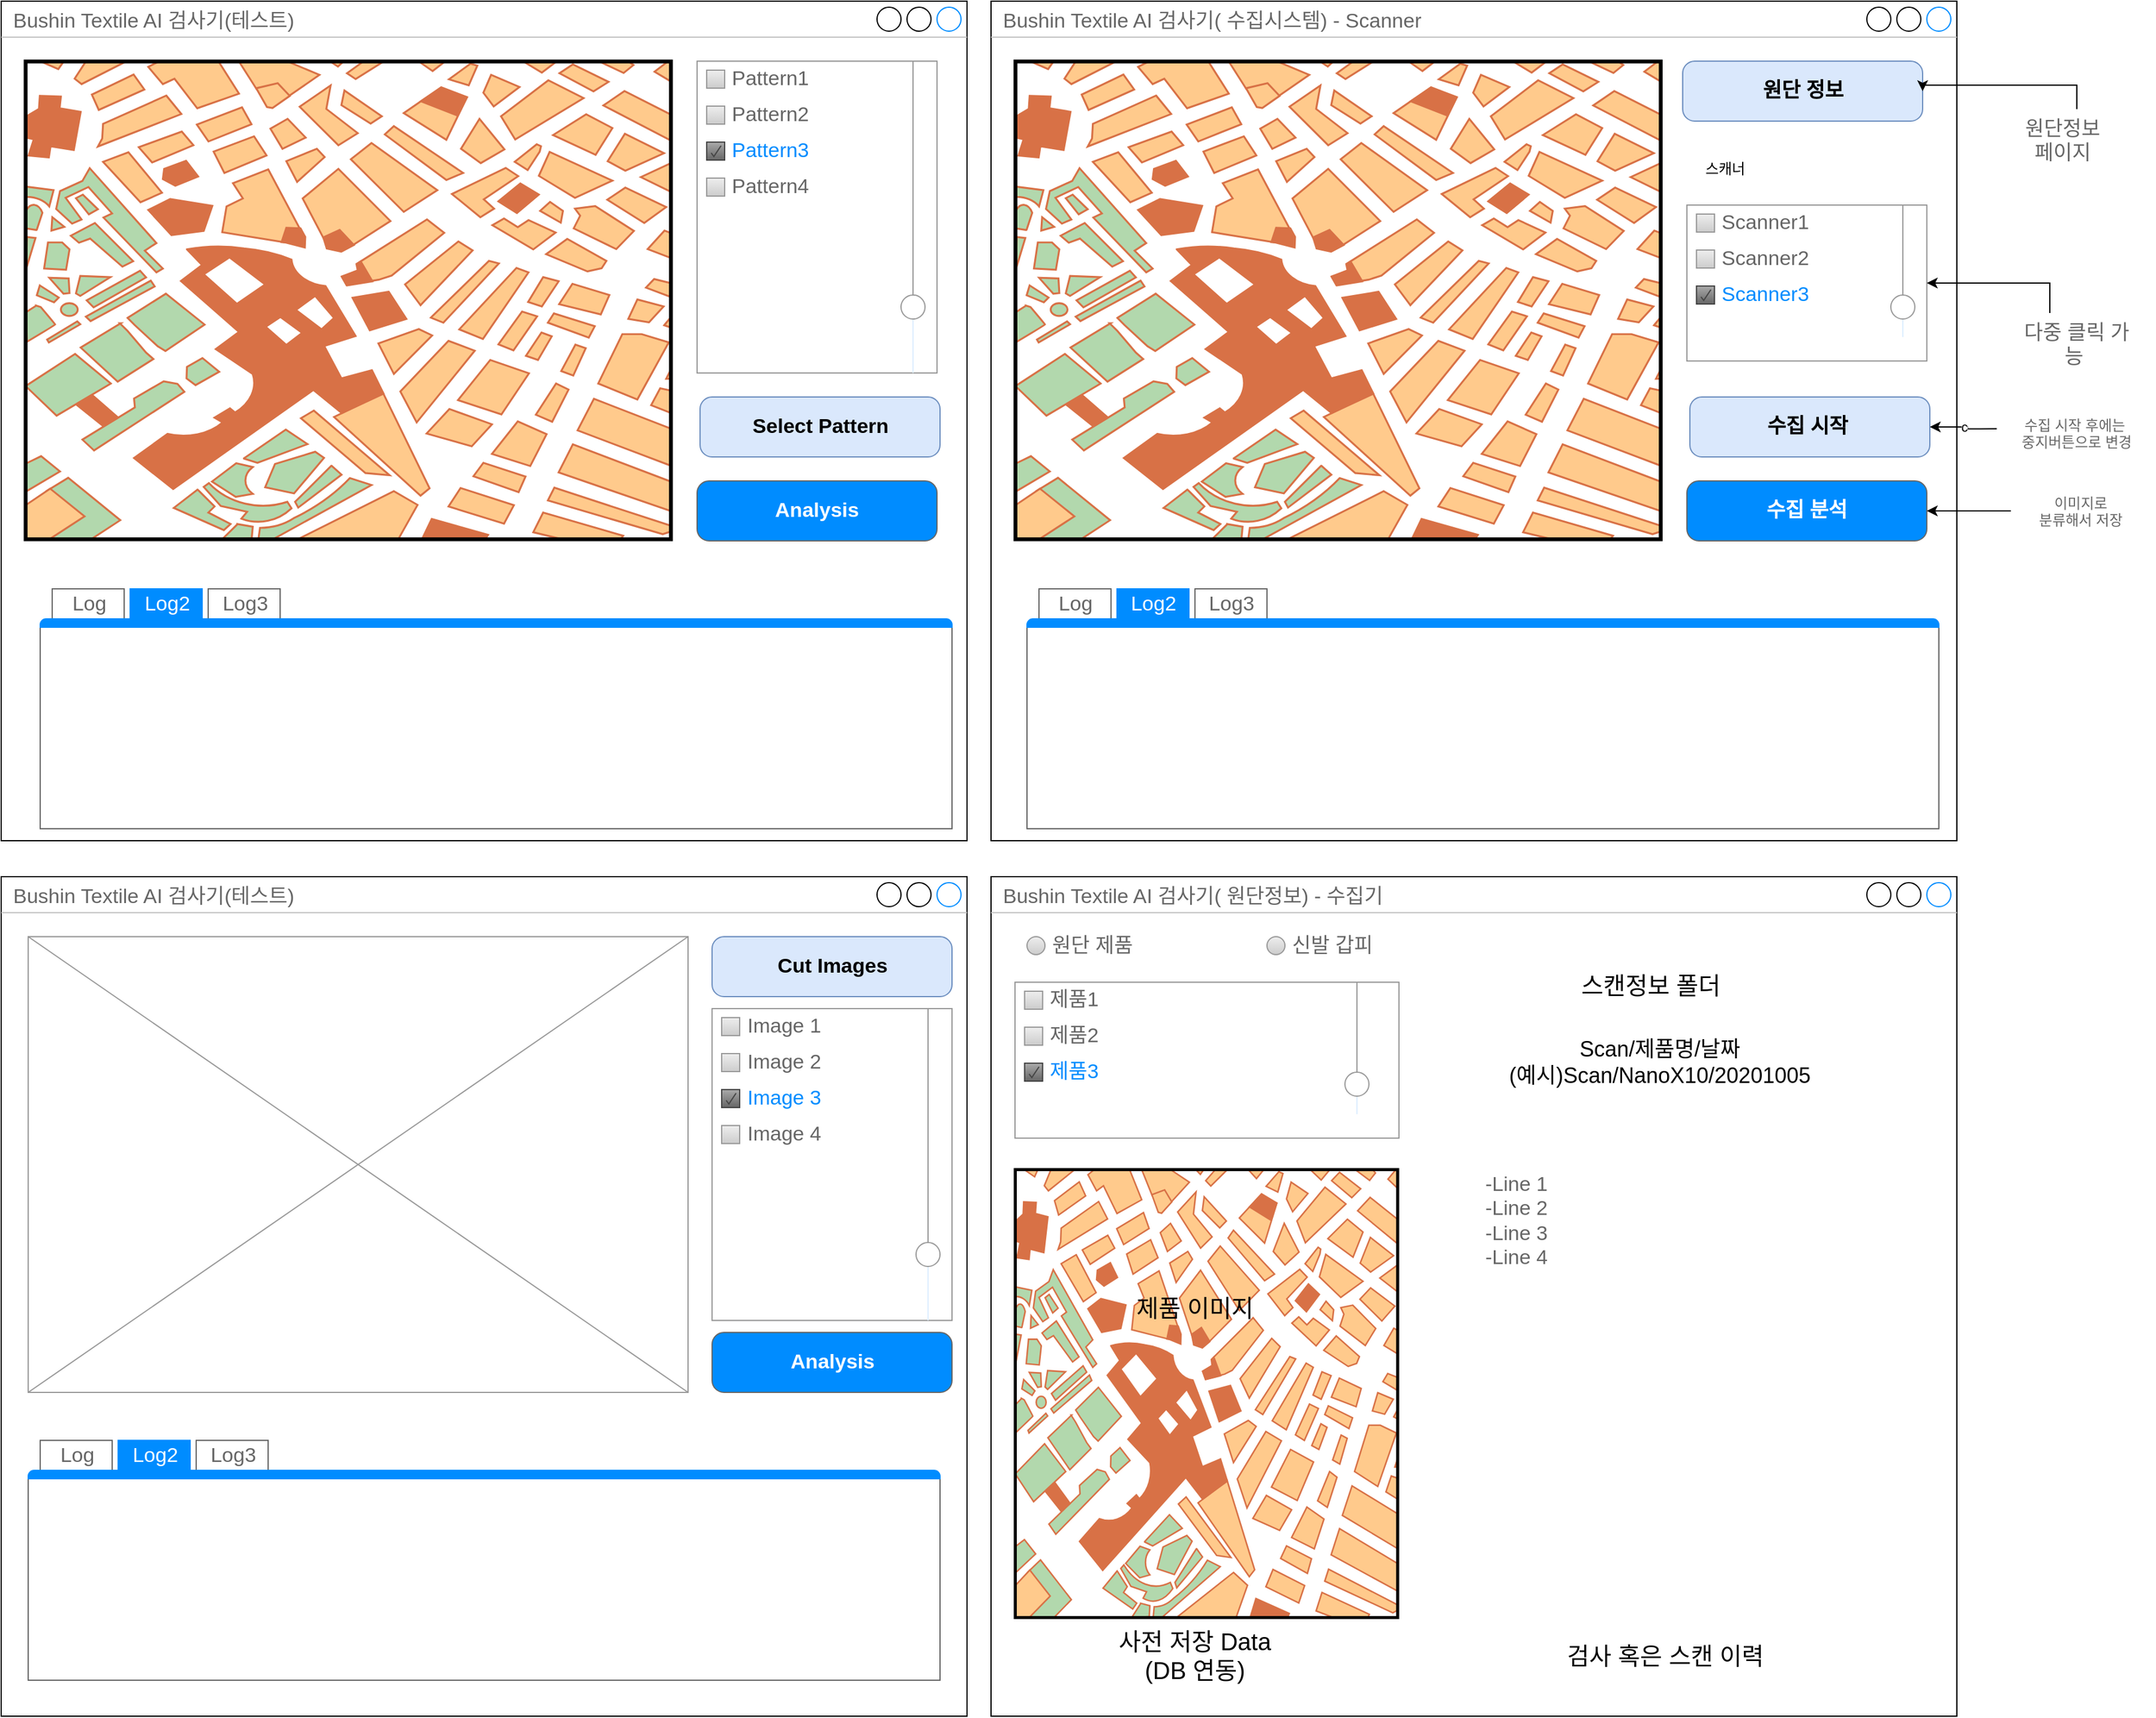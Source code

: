 <mxfile version="13.7.7" type="github">
  <diagram id="q3yGbHeHBMm56TrN2xyN" name="Page-1">
    <mxGraphModel dx="1422" dy="746" grid="1" gridSize="10" guides="1" tooltips="1" connect="1" arrows="1" fold="1" page="1" pageScale="1" pageWidth="850" pageHeight="1100" math="0" shadow="0">
      <root>
        <mxCell id="0" />
        <mxCell id="1" parent="0" />
        <mxCell id="pb2A7cby1DOB4EaiPdLD-1" value="Bushin Textile AI 검사기( 수집시스템) - Scanner" style="strokeWidth=1;shadow=0;dashed=0;align=center;html=1;shape=mxgraph.mockup.containers.window;align=left;verticalAlign=top;spacingLeft=8;strokeColor2=#008cff;strokeColor3=#c4c4c4;fontColor=#666666;mainText=;fontSize=17;labelBackgroundColor=none;" vertex="1" parent="1">
          <mxGeometry x="850" y="100" width="805" height="700" as="geometry" />
        </mxCell>
        <mxCell id="gFZSvJqnHt525H0wm190-12" value="Bushin Textile AI 검사기(테스트)" style="strokeWidth=1;shadow=0;dashed=0;align=center;html=1;shape=mxgraph.mockup.containers.window;align=left;verticalAlign=top;spacingLeft=8;strokeColor2=#008cff;strokeColor3=#c4c4c4;fontColor=#666666;mainText=;fontSize=17;labelBackgroundColor=none;" parent="1" vertex="1">
          <mxGeometry x="25" y="100" width="805" height="700" as="geometry" />
        </mxCell>
        <mxCell id="gFZSvJqnHt525H0wm190-13" value="" style="verticalLabelPosition=bottom;shadow=0;dashed=0;align=center;html=1;verticalAlign=top;strokeWidth=1;shape=mxgraph.mockup.misc.map;" parent="1" vertex="1">
          <mxGeometry x="45" y="150" width="540" height="400" as="geometry" />
        </mxCell>
        <mxCell id="gFZSvJqnHt525H0wm190-14" value="" style="strokeWidth=1;shadow=0;dashed=0;align=center;html=1;shape=mxgraph.mockup.forms.rrect;rSize=0;strokeColor=#999999;fillColor=#ffffff;recursiveResize=0;" parent="1" vertex="1">
          <mxGeometry x="605" y="150" width="200" height="260" as="geometry" />
        </mxCell>
        <mxCell id="gFZSvJqnHt525H0wm190-15" value="Pattern1" style="strokeWidth=1;shadow=0;dashed=0;align=center;html=1;shape=mxgraph.mockup.forms.rrect;rSize=0;fillColor=#eeeeee;strokeColor=#999999;gradientColor=#cccccc;align=left;spacingLeft=4;fontSize=17;fontColor=#666666;labelPosition=right;" parent="gFZSvJqnHt525H0wm190-14" vertex="1">
          <mxGeometry x="8" y="7.5" width="15" height="15" as="geometry" />
        </mxCell>
        <mxCell id="gFZSvJqnHt525H0wm190-16" value="Pattern2" style="strokeWidth=1;shadow=0;dashed=0;align=center;html=1;shape=mxgraph.mockup.forms.rrect;rSize=0;fillColor=#eeeeee;strokeColor=#999999;gradientColor=#cccccc;align=left;spacingLeft=4;fontSize=17;fontColor=#666666;labelPosition=right;" parent="gFZSvJqnHt525H0wm190-14" vertex="1">
          <mxGeometry x="8" y="37.5" width="15" height="15" as="geometry" />
        </mxCell>
        <mxCell id="gFZSvJqnHt525H0wm190-17" value="Pattern3" style="strokeWidth=1;shadow=0;dashed=0;align=center;html=1;shape=mxgraph.mockup.forms.checkbox;rSize=0;resizable=0;fillColor=#aaaaaa;strokeColor=#444444;gradientColor=#666666;align=left;spacingLeft=4;fontSize=17;fontColor=#008cff;labelPosition=right;" parent="gFZSvJqnHt525H0wm190-14" vertex="1">
          <mxGeometry x="8" y="67.5" width="15" height="15" as="geometry" />
        </mxCell>
        <mxCell id="gFZSvJqnHt525H0wm190-18" value="Pattern4" style="strokeWidth=1;shadow=0;dashed=0;align=center;html=1;shape=mxgraph.mockup.forms.rrect;rSize=0;fillColor=#eeeeee;strokeColor=#999999;gradientColor=#cccccc;align=left;spacingLeft=4;fontSize=17;fontColor=#666666;labelPosition=right;" parent="gFZSvJqnHt525H0wm190-14" vertex="1">
          <mxGeometry x="8" y="97.5" width="15" height="15" as="geometry" />
        </mxCell>
        <mxCell id="gFZSvJqnHt525H0wm190-26" value="" style="verticalLabelPosition=bottom;shadow=0;dashed=0;align=center;html=1;verticalAlign=top;strokeWidth=1;shape=mxgraph.mockup.forms.horSlider;strokeColor=#999999;sliderStyle=basic;sliderPos=20;handleStyle=circle;fillColor2=#ddeeff;direction=north;" parent="gFZSvJqnHt525H0wm190-14" vertex="1">
          <mxGeometry x="165" width="30" height="260" as="geometry" />
        </mxCell>
        <mxCell id="gFZSvJqnHt525H0wm190-19" value="Analysis" style="strokeWidth=1;shadow=0;dashed=0;align=center;html=1;shape=mxgraph.mockup.buttons.button;strokeColor=#666666;fontColor=#ffffff;mainText=;buttonStyle=round;fontSize=17;fontStyle=1;fillColor=#008cff;whiteSpace=wrap;" parent="1" vertex="1">
          <mxGeometry x="605" y="500" width="200" height="50" as="geometry" />
        </mxCell>
        <mxCell id="gFZSvJqnHt525H0wm190-21" value="" style="strokeWidth=1;shadow=0;dashed=0;align=center;html=1;shape=mxgraph.mockup.containers.marginRect2;rectMarginTop=32;strokeColor=#666666;gradientColor=none;" parent="1" vertex="1">
          <mxGeometry x="880" y="590" width="760" height="200" as="geometry" />
        </mxCell>
        <mxCell id="gFZSvJqnHt525H0wm190-22" value="Log" style="strokeColor=inherit;fillColor=inherit;gradientColor=inherit;strokeWidth=1;shadow=0;dashed=0;align=center;html=1;shape=mxgraph.mockup.containers.rrect;rSize=0;fontSize=17;fontColor=#666666;gradientColor=none;" parent="gFZSvJqnHt525H0wm190-21" vertex="1">
          <mxGeometry width="60" height="25" relative="1" as="geometry">
            <mxPoint x="10" as="offset" />
          </mxGeometry>
        </mxCell>
        <mxCell id="gFZSvJqnHt525H0wm190-23" value="Log2" style="strokeWidth=1;shadow=0;dashed=0;align=center;html=1;shape=mxgraph.mockup.containers.rrect;rSize=0;fontSize=17;fontColor=#ffffff;strokeColor=#008cff;fillColor=#008cff;" parent="gFZSvJqnHt525H0wm190-21" vertex="1">
          <mxGeometry width="60" height="25" relative="1" as="geometry">
            <mxPoint x="75" as="offset" />
          </mxGeometry>
        </mxCell>
        <mxCell id="gFZSvJqnHt525H0wm190-24" value="Log3" style="strokeColor=inherit;fillColor=inherit;gradientColor=inherit;strokeWidth=1;shadow=0;dashed=0;align=center;html=1;shape=mxgraph.mockup.containers.rrect;rSize=0;fontSize=17;fontColor=#666666;gradientColor=none;" parent="gFZSvJqnHt525H0wm190-21" vertex="1">
          <mxGeometry width="60" height="25" relative="1" as="geometry">
            <mxPoint x="140" as="offset" />
          </mxGeometry>
        </mxCell>
        <mxCell id="gFZSvJqnHt525H0wm190-25" value="" style="strokeWidth=1;shadow=0;dashed=0;align=center;html=1;shape=mxgraph.mockup.containers.topButton;rSize=5;strokeColor=#008cff;fillColor=#008cff;gradientColor=none;resizeWidth=1;movable=0;deletable=1;" parent="gFZSvJqnHt525H0wm190-21" vertex="1">
          <mxGeometry width="760" height="7" relative="1" as="geometry">
            <mxPoint y="25" as="offset" />
          </mxGeometry>
        </mxCell>
        <mxCell id="gFZSvJqnHt525H0wm190-27" value="Select Pattern" style="strokeWidth=1;shadow=0;dashed=0;align=center;html=1;shape=mxgraph.mockup.buttons.button;strokeColor=#6c8ebf;mainText=;buttonStyle=round;fontSize=17;fontStyle=1;fillColor=#dae8fc;whiteSpace=wrap;" parent="1" vertex="1">
          <mxGeometry x="607.5" y="430" width="200" height="50" as="geometry" />
        </mxCell>
        <mxCell id="gFZSvJqnHt525H0wm190-28" value="Bushin Textile AI 검사기(테스트)" style="strokeWidth=1;shadow=0;dashed=0;align=center;html=1;shape=mxgraph.mockup.containers.window;align=left;verticalAlign=top;spacingLeft=8;strokeColor2=#008cff;strokeColor3=#c4c4c4;fontColor=#666666;mainText=;fontSize=17;labelBackgroundColor=none;" parent="1" vertex="1">
          <mxGeometry x="25" y="830" width="805" height="700" as="geometry" />
        </mxCell>
        <mxCell id="gFZSvJqnHt525H0wm190-40" value="" style="verticalLabelPosition=bottom;shadow=0;dashed=0;align=center;html=1;verticalAlign=top;strokeWidth=1;shape=mxgraph.mockup.graphics.simpleIcon;strokeColor=#999999;" parent="1" vertex="1">
          <mxGeometry x="47.5" y="880" width="550" height="380" as="geometry" />
        </mxCell>
        <mxCell id="gFZSvJqnHt525H0wm190-41" value="Cut Images" style="strokeWidth=1;shadow=0;dashed=0;align=center;html=1;shape=mxgraph.mockup.buttons.button;strokeColor=#6c8ebf;mainText=;buttonStyle=round;fontSize=17;fontStyle=1;fillColor=#dae8fc;whiteSpace=wrap;" parent="1" vertex="1">
          <mxGeometry x="617.5" y="880" width="200" height="50" as="geometry" />
        </mxCell>
        <mxCell id="gFZSvJqnHt525H0wm190-46" value="" style="strokeWidth=1;shadow=0;dashed=0;align=center;html=1;shape=mxgraph.mockup.containers.marginRect2;rectMarginTop=32;strokeColor=#666666;gradientColor=none;" parent="1" vertex="1">
          <mxGeometry x="47.5" y="1300" width="760" height="200" as="geometry" />
        </mxCell>
        <mxCell id="gFZSvJqnHt525H0wm190-47" value="Log" style="strokeColor=inherit;fillColor=inherit;gradientColor=inherit;strokeWidth=1;shadow=0;dashed=0;align=center;html=1;shape=mxgraph.mockup.containers.rrect;rSize=0;fontSize=17;fontColor=#666666;gradientColor=none;" parent="gFZSvJqnHt525H0wm190-46" vertex="1">
          <mxGeometry width="60" height="25" relative="1" as="geometry">
            <mxPoint x="10" as="offset" />
          </mxGeometry>
        </mxCell>
        <mxCell id="gFZSvJqnHt525H0wm190-48" value="Log2" style="strokeWidth=1;shadow=0;dashed=0;align=center;html=1;shape=mxgraph.mockup.containers.rrect;rSize=0;fontSize=17;fontColor=#ffffff;strokeColor=#008cff;fillColor=#008cff;" parent="gFZSvJqnHt525H0wm190-46" vertex="1">
          <mxGeometry width="60" height="25" relative="1" as="geometry">
            <mxPoint x="75" as="offset" />
          </mxGeometry>
        </mxCell>
        <mxCell id="gFZSvJqnHt525H0wm190-49" value="Log3" style="strokeColor=inherit;fillColor=inherit;gradientColor=inherit;strokeWidth=1;shadow=0;dashed=0;align=center;html=1;shape=mxgraph.mockup.containers.rrect;rSize=0;fontSize=17;fontColor=#666666;gradientColor=none;" parent="gFZSvJqnHt525H0wm190-46" vertex="1">
          <mxGeometry width="60" height="25" relative="1" as="geometry">
            <mxPoint x="140" as="offset" />
          </mxGeometry>
        </mxCell>
        <mxCell id="gFZSvJqnHt525H0wm190-50" value="" style="strokeWidth=1;shadow=0;dashed=0;align=center;html=1;shape=mxgraph.mockup.containers.topButton;rSize=5;strokeColor=#008cff;fillColor=#008cff;gradientColor=none;resizeWidth=1;movable=0;deletable=1;" parent="gFZSvJqnHt525H0wm190-46" vertex="1">
          <mxGeometry width="760" height="7" relative="1" as="geometry">
            <mxPoint y="25" as="offset" />
          </mxGeometry>
        </mxCell>
        <mxCell id="gFZSvJqnHt525H0wm190-51" value="" style="strokeWidth=1;shadow=0;dashed=0;align=center;html=1;shape=mxgraph.mockup.forms.rrect;rSize=0;strokeColor=#999999;fillColor=#ffffff;recursiveResize=0;" parent="1" vertex="1">
          <mxGeometry x="617.5" y="940" width="200" height="260" as="geometry" />
        </mxCell>
        <mxCell id="gFZSvJqnHt525H0wm190-52" value="Image 1" style="strokeWidth=1;shadow=0;dashed=0;align=center;html=1;shape=mxgraph.mockup.forms.rrect;rSize=0;fillColor=#eeeeee;strokeColor=#999999;gradientColor=#cccccc;align=left;spacingLeft=4;fontSize=17;fontColor=#666666;labelPosition=right;" parent="gFZSvJqnHt525H0wm190-51" vertex="1">
          <mxGeometry x="8" y="7.5" width="15" height="15" as="geometry" />
        </mxCell>
        <mxCell id="gFZSvJqnHt525H0wm190-53" value="Image 2" style="strokeWidth=1;shadow=0;dashed=0;align=center;html=1;shape=mxgraph.mockup.forms.rrect;rSize=0;fillColor=#eeeeee;strokeColor=#999999;gradientColor=#cccccc;align=left;spacingLeft=4;fontSize=17;fontColor=#666666;labelPosition=right;" parent="gFZSvJqnHt525H0wm190-51" vertex="1">
          <mxGeometry x="8" y="37.5" width="15" height="15" as="geometry" />
        </mxCell>
        <mxCell id="gFZSvJqnHt525H0wm190-54" value="Image 3" style="strokeWidth=1;shadow=0;dashed=0;align=center;html=1;shape=mxgraph.mockup.forms.checkbox;rSize=0;resizable=0;fillColor=#aaaaaa;strokeColor=#444444;gradientColor=#666666;align=left;spacingLeft=4;fontSize=17;fontColor=#008cff;labelPosition=right;" parent="gFZSvJqnHt525H0wm190-51" vertex="1">
          <mxGeometry x="8" y="67.5" width="15" height="15" as="geometry" />
        </mxCell>
        <mxCell id="gFZSvJqnHt525H0wm190-55" value="Image 4" style="strokeWidth=1;shadow=0;dashed=0;align=center;html=1;shape=mxgraph.mockup.forms.rrect;rSize=0;fillColor=#eeeeee;strokeColor=#999999;gradientColor=#cccccc;align=left;spacingLeft=4;fontSize=17;fontColor=#666666;labelPosition=right;" parent="gFZSvJqnHt525H0wm190-51" vertex="1">
          <mxGeometry x="8" y="97.5" width="15" height="15" as="geometry" />
        </mxCell>
        <mxCell id="gFZSvJqnHt525H0wm190-56" value="" style="verticalLabelPosition=bottom;shadow=0;dashed=0;align=center;html=1;verticalAlign=top;strokeWidth=1;shape=mxgraph.mockup.forms.horSlider;strokeColor=#999999;sliderStyle=basic;sliderPos=20;handleStyle=circle;fillColor2=#ddeeff;direction=north;" parent="gFZSvJqnHt525H0wm190-51" vertex="1">
          <mxGeometry x="165" width="30" height="260" as="geometry" />
        </mxCell>
        <mxCell id="gFZSvJqnHt525H0wm190-57" value="Analysis" style="strokeWidth=1;shadow=0;dashed=0;align=center;html=1;shape=mxgraph.mockup.buttons.button;strokeColor=#666666;fontColor=#ffffff;mainText=;buttonStyle=round;fontSize=17;fontStyle=1;fillColor=#008cff;whiteSpace=wrap;" parent="1" vertex="1">
          <mxGeometry x="617.5" y="1210" width="200" height="50" as="geometry" />
        </mxCell>
        <mxCell id="pb2A7cby1DOB4EaiPdLD-2" value="" style="verticalLabelPosition=bottom;shadow=0;dashed=0;align=center;html=1;verticalAlign=top;strokeWidth=1;shape=mxgraph.mockup.misc.map;" vertex="1" parent="1">
          <mxGeometry x="870" y="150" width="540" height="400" as="geometry" />
        </mxCell>
        <mxCell id="pb2A7cby1DOB4EaiPdLD-4" value="수집 시작&amp;nbsp;" style="strokeWidth=1;shadow=0;dashed=0;align=center;html=1;shape=mxgraph.mockup.buttons.button;strokeColor=#6c8ebf;mainText=;buttonStyle=round;fontSize=17;fontStyle=1;fillColor=#dae8fc;whiteSpace=wrap;" vertex="1" parent="1">
          <mxGeometry x="1432.5" y="430" width="200" height="50" as="geometry" />
        </mxCell>
        <mxCell id="pb2A7cby1DOB4EaiPdLD-5" value="" style="strokeWidth=1;shadow=0;dashed=0;align=center;html=1;shape=mxgraph.mockup.forms.rrect;rSize=0;strokeColor=#999999;fillColor=#ffffff;recursiveResize=0;" vertex="1" parent="1">
          <mxGeometry x="1430" y="270" width="200" height="130" as="geometry" />
        </mxCell>
        <mxCell id="pb2A7cby1DOB4EaiPdLD-6" value="Scanner1" style="strokeWidth=1;shadow=0;dashed=0;align=center;html=1;shape=mxgraph.mockup.forms.rrect;rSize=0;fillColor=#eeeeee;strokeColor=#999999;gradientColor=#cccccc;align=left;spacingLeft=4;fontSize=17;fontColor=#666666;labelPosition=right;" vertex="1" parent="pb2A7cby1DOB4EaiPdLD-5">
          <mxGeometry x="8" y="7.5" width="15" height="15" as="geometry" />
        </mxCell>
        <mxCell id="pb2A7cby1DOB4EaiPdLD-7" value="Scanner2" style="strokeWidth=1;shadow=0;dashed=0;align=center;html=1;shape=mxgraph.mockup.forms.rrect;rSize=0;fillColor=#eeeeee;strokeColor=#999999;gradientColor=#cccccc;align=left;spacingLeft=4;fontSize=17;fontColor=#666666;labelPosition=right;" vertex="1" parent="pb2A7cby1DOB4EaiPdLD-5">
          <mxGeometry x="8" y="37.5" width="15" height="15" as="geometry" />
        </mxCell>
        <mxCell id="pb2A7cby1DOB4EaiPdLD-8" value="Scanner3" style="strokeWidth=1;shadow=0;dashed=0;align=center;html=1;shape=mxgraph.mockup.forms.checkbox;rSize=0;resizable=0;fillColor=#aaaaaa;strokeColor=#444444;gradientColor=#666666;align=left;spacingLeft=4;fontSize=17;fontColor=#008cff;labelPosition=right;" vertex="1" parent="pb2A7cby1DOB4EaiPdLD-5">
          <mxGeometry x="8" y="67.5" width="15" height="15" as="geometry" />
        </mxCell>
        <mxCell id="pb2A7cby1DOB4EaiPdLD-10" value="" style="verticalLabelPosition=bottom;shadow=0;dashed=0;align=center;html=1;verticalAlign=top;strokeWidth=1;shape=mxgraph.mockup.forms.horSlider;strokeColor=#999999;sliderStyle=basic;sliderPos=20;handleStyle=circle;fillColor2=#ddeeff;direction=north;" vertex="1" parent="pb2A7cby1DOB4EaiPdLD-5">
          <mxGeometry x="165" width="30" height="110" as="geometry" />
        </mxCell>
        <mxCell id="pb2A7cby1DOB4EaiPdLD-11" value="Text" style="text;html=1;strokeColor=none;fillColor=none;align=center;verticalAlign=middle;whiteSpace=wrap;rounded=0;" vertex="1" parent="1">
          <mxGeometry x="1260" y="910" width="40" height="20" as="geometry" />
        </mxCell>
        <mxCell id="pb2A7cby1DOB4EaiPdLD-13" value="원단 정보" style="strokeWidth=1;shadow=0;dashed=0;align=center;html=1;shape=mxgraph.mockup.buttons.button;strokeColor=#6c8ebf;mainText=;buttonStyle=round;fontSize=17;fontStyle=1;fillColor=#dae8fc;whiteSpace=wrap;" vertex="1" parent="1">
          <mxGeometry x="1426.5" y="150" width="200" height="50" as="geometry" />
        </mxCell>
        <mxCell id="pb2A7cby1DOB4EaiPdLD-14" value="Bushin Textile AI 검사기( 원단정보) - 수집기" style="strokeWidth=1;shadow=0;dashed=0;align=center;html=1;shape=mxgraph.mockup.containers.window;align=left;verticalAlign=top;spacingLeft=8;strokeColor2=#008cff;strokeColor3=#c4c4c4;fontColor=#666666;mainText=;fontSize=17;labelBackgroundColor=none;" vertex="1" parent="1">
          <mxGeometry x="850" y="830" width="805" height="700" as="geometry" />
        </mxCell>
        <mxCell id="pb2A7cby1DOB4EaiPdLD-15" value="" style="strokeWidth=1;shadow=0;dashed=0;align=center;html=1;shape=mxgraph.mockup.forms.rrect;rSize=0;strokeColor=#999999;fillColor=#ffffff;recursiveResize=0;" vertex="1" parent="1">
          <mxGeometry x="870" y="918" width="320" height="130" as="geometry" />
        </mxCell>
        <mxCell id="pb2A7cby1DOB4EaiPdLD-16" value="제품1" style="strokeWidth=1;shadow=0;dashed=0;align=center;html=1;shape=mxgraph.mockup.forms.rrect;rSize=0;fillColor=#eeeeee;strokeColor=#999999;gradientColor=#cccccc;align=left;spacingLeft=4;fontSize=17;fontColor=#666666;labelPosition=right;" vertex="1" parent="pb2A7cby1DOB4EaiPdLD-15">
          <mxGeometry x="8" y="7.5" width="15" height="15" as="geometry" />
        </mxCell>
        <mxCell id="pb2A7cby1DOB4EaiPdLD-17" value="제품2" style="strokeWidth=1;shadow=0;dashed=0;align=center;html=1;shape=mxgraph.mockup.forms.rrect;rSize=0;fillColor=#eeeeee;strokeColor=#999999;gradientColor=#cccccc;align=left;spacingLeft=4;fontSize=17;fontColor=#666666;labelPosition=right;" vertex="1" parent="pb2A7cby1DOB4EaiPdLD-15">
          <mxGeometry x="8" y="37.5" width="15" height="15" as="geometry" />
        </mxCell>
        <mxCell id="pb2A7cby1DOB4EaiPdLD-18" value="제품3" style="strokeWidth=1;shadow=0;dashed=0;align=center;html=1;shape=mxgraph.mockup.forms.checkbox;rSize=0;resizable=0;fillColor=#aaaaaa;strokeColor=#444444;gradientColor=#666666;align=left;spacingLeft=4;fontSize=17;fontColor=#008cff;labelPosition=right;" vertex="1" parent="pb2A7cby1DOB4EaiPdLD-15">
          <mxGeometry x="8" y="67.5" width="15" height="15" as="geometry" />
        </mxCell>
        <mxCell id="pb2A7cby1DOB4EaiPdLD-19" value="" style="verticalLabelPosition=bottom;shadow=0;dashed=0;align=center;html=1;verticalAlign=top;strokeWidth=1;shape=mxgraph.mockup.forms.horSlider;strokeColor=#999999;sliderStyle=basic;sliderPos=20;handleStyle=circle;fillColor2=#ddeeff;direction=north;" vertex="1" parent="pb2A7cby1DOB4EaiPdLD-15">
          <mxGeometry x="270" width="30" height="110" as="geometry" />
        </mxCell>
        <mxCell id="pb2A7cby1DOB4EaiPdLD-21" value="" style="verticalLabelPosition=bottom;shadow=0;dashed=0;align=center;html=1;verticalAlign=top;strokeWidth=1;shape=mxgraph.mockup.misc.map;" vertex="1" parent="1">
          <mxGeometry x="870" y="1074" width="320" height="375" as="geometry" />
        </mxCell>
        <mxCell id="pb2A7cby1DOB4EaiPdLD-25" value="&lt;font style=&quot;font-size: 20px&quot;&gt;제품 이미지&lt;/font&gt;" style="text;html=1;strokeColor=none;fillColor=none;align=center;verticalAlign=middle;whiteSpace=wrap;rounded=0;" vertex="1" parent="1">
          <mxGeometry x="890" y="1149" width="260" height="80" as="geometry" />
        </mxCell>
        <mxCell id="pb2A7cby1DOB4EaiPdLD-26" value="&lt;span style=&quot;font-size: 20px&quot;&gt;스캔정보 폴더&lt;/span&gt;" style="text;html=1;strokeColor=none;fillColor=none;align=center;verticalAlign=middle;whiteSpace=wrap;rounded=0;" vertex="1" parent="1">
          <mxGeometry x="1270" y="880" width="260" height="80" as="geometry" />
        </mxCell>
        <mxCell id="pb2A7cby1DOB4EaiPdLD-27" value="" style="strokeWidth=1;shadow=0;dashed=0;align=center;html=1;shape=mxgraph.mockup.containers.marginRect2;rectMarginTop=32;strokeColor=#666666;gradientColor=none;" vertex="1" parent="1">
          <mxGeometry x="57.5" y="590" width="760" height="200" as="geometry" />
        </mxCell>
        <mxCell id="pb2A7cby1DOB4EaiPdLD-28" value="Log" style="strokeColor=inherit;fillColor=inherit;gradientColor=inherit;strokeWidth=1;shadow=0;dashed=0;align=center;html=1;shape=mxgraph.mockup.containers.rrect;rSize=0;fontSize=17;fontColor=#666666;gradientColor=none;" vertex="1" parent="pb2A7cby1DOB4EaiPdLD-27">
          <mxGeometry width="60" height="25" relative="1" as="geometry">
            <mxPoint x="10" as="offset" />
          </mxGeometry>
        </mxCell>
        <mxCell id="pb2A7cby1DOB4EaiPdLD-29" value="Log2" style="strokeWidth=1;shadow=0;dashed=0;align=center;html=1;shape=mxgraph.mockup.containers.rrect;rSize=0;fontSize=17;fontColor=#ffffff;strokeColor=#008cff;fillColor=#008cff;" vertex="1" parent="pb2A7cby1DOB4EaiPdLD-27">
          <mxGeometry width="60" height="25" relative="1" as="geometry">
            <mxPoint x="75" as="offset" />
          </mxGeometry>
        </mxCell>
        <mxCell id="pb2A7cby1DOB4EaiPdLD-30" value="Log3" style="strokeColor=inherit;fillColor=inherit;gradientColor=inherit;strokeWidth=1;shadow=0;dashed=0;align=center;html=1;shape=mxgraph.mockup.containers.rrect;rSize=0;fontSize=17;fontColor=#666666;gradientColor=none;" vertex="1" parent="pb2A7cby1DOB4EaiPdLD-27">
          <mxGeometry width="60" height="25" relative="1" as="geometry">
            <mxPoint x="140" as="offset" />
          </mxGeometry>
        </mxCell>
        <mxCell id="pb2A7cby1DOB4EaiPdLD-31" value="" style="strokeWidth=1;shadow=0;dashed=0;align=center;html=1;shape=mxgraph.mockup.containers.topButton;rSize=5;strokeColor=#008cff;fillColor=#008cff;gradientColor=none;resizeWidth=1;movable=0;deletable=1;" vertex="1" parent="pb2A7cby1DOB4EaiPdLD-27">
          <mxGeometry width="760" height="7" relative="1" as="geometry">
            <mxPoint y="25" as="offset" />
          </mxGeometry>
        </mxCell>
        <mxCell id="pb2A7cby1DOB4EaiPdLD-33" value="스캐너" style="text;html=1;strokeColor=none;fillColor=none;align=center;verticalAlign=middle;whiteSpace=wrap;rounded=0;" vertex="1" parent="1">
          <mxGeometry x="1432.5" y="230" width="57.5" height="20" as="geometry" />
        </mxCell>
        <mxCell id="pb2A7cby1DOB4EaiPdLD-35" style="edgeStyle=orthogonalEdgeStyle;rounded=0;orthogonalLoop=1;jettySize=auto;html=1;exitX=0.25;exitY=0;exitDx=0;exitDy=0;" edge="1" parent="1" source="pb2A7cby1DOB4EaiPdLD-34" target="pb2A7cby1DOB4EaiPdLD-5">
          <mxGeometry relative="1" as="geometry">
            <mxPoint x="1670" y="280" as="targetPoint" />
          </mxGeometry>
        </mxCell>
        <mxCell id="pb2A7cby1DOB4EaiPdLD-34" value="&lt;font color=&quot;#666666&quot; face=&quot;helvetica&quot;&gt;&lt;span style=&quot;font-size: 17px&quot;&gt;다중 클릭 가능&amp;nbsp;&lt;/span&gt;&lt;/font&gt;" style="text;whiteSpace=wrap;html=1;align=center;" vertex="1" parent="1">
          <mxGeometry x="1710" y="360" width="90" height="70" as="geometry" />
        </mxCell>
        <mxCell id="pb2A7cby1DOB4EaiPdLD-36" style="edgeStyle=orthogonalEdgeStyle;rounded=0;orthogonalLoop=1;jettySize=auto;html=1;" edge="1" parent="1" source="pb2A7cby1DOB4EaiPdLD-37">
          <mxGeometry relative="1" as="geometry">
            <mxPoint x="1626.5" y="175" as="targetPoint" />
            <mxPoint x="1749" y="175" as="sourcePoint" />
            <Array as="points">
              <mxPoint x="1755" y="170" />
              <mxPoint x="1627" y="170" />
            </Array>
          </mxGeometry>
        </mxCell>
        <mxCell id="pb2A7cby1DOB4EaiPdLD-37" value="&lt;font color=&quot;#666666&quot; face=&quot;helvetica&quot;&gt;&lt;span style=&quot;font-size: 17px&quot;&gt;원단정보&lt;br&gt;&lt;div style=&quot;text-align: center&quot;&gt;&lt;span&gt;페이지&lt;/span&gt;&lt;/div&gt;&lt;/span&gt;&lt;/font&gt;" style="text;whiteSpace=wrap;html=1;" vertex="1" parent="1">
          <mxGeometry x="1710" y="190" width="90" height="70" as="geometry" />
        </mxCell>
        <mxCell id="pb2A7cby1DOB4EaiPdLD-38" value="수집 분석" style="strokeWidth=1;shadow=0;dashed=0;align=center;html=1;shape=mxgraph.mockup.buttons.button;strokeColor=#666666;fontColor=#ffffff;mainText=;buttonStyle=round;fontSize=17;fontStyle=1;fillColor=#008cff;whiteSpace=wrap;" vertex="1" parent="1">
          <mxGeometry x="1430" y="500" width="200" height="50" as="geometry" />
        </mxCell>
        <mxCell id="pb2A7cby1DOB4EaiPdLD-39" value="c&lt;span style=&quot;color: rgba(0 , 0 , 0 , 0) ; font-family: monospace ; font-size: 0px ; background-color: rgb(248 , 249 , 250)&quot;&gt;%3CmxGraphModel%3E%3Croot%3E%3CmxCell%20id%3D%220%22%2F%3E%3CmxCell%20id%3D%221%22%20parent%3D%220%22%2F%3E%3CmxCell%20id%3D%222%22%20style%3D%22edgeStyle%3DorthogonalEdgeStyle%3Brounded%3D0%3BorthogonalLoop%3D1%3BjettySize%3Dauto%3Bhtml%3D1%3BexitX%3D-0.056%3BexitY%3D0.414%3BexitDx%3D0%3BexitDy%3D0%3BexitPerimeter%3D0%3B%22%20edge%3D%221%22%20parent%3D%221%22%3E%3CmxGeometry%20relative%3D%221%22%20as%3D%22geometry%22%3E%3CmxPoint%20x%3D%221632.5%22%20y%3D%22455%22%20as%3D%22targetPoint%22%2F%3E%3CmxPoint%20x%3D%221688.28%22%20y%3D%22456.56%22%20as%3D%22sourcePoint%22%2F%3E%3C%2FmxGeometry%3E%3C%2FmxCell%3E%3C%2Froot%3E%3C%2FmxGraphModel%3E&lt;/span&gt;" style="edgeStyle=orthogonalEdgeStyle;rounded=0;orthogonalLoop=1;jettySize=auto;html=1;exitX=-0.056;exitY=0.414;exitDx=0;exitDy=0;exitPerimeter=0;" edge="1" parent="1" source="pb2A7cby1DOB4EaiPdLD-40" target="pb2A7cby1DOB4EaiPdLD-4">
          <mxGeometry relative="1" as="geometry">
            <mxPoint x="1640" y="345" as="targetPoint" />
            <mxPoint x="1730" y="450" as="sourcePoint" />
          </mxGeometry>
        </mxCell>
        <mxCell id="pb2A7cby1DOB4EaiPdLD-40" value="&lt;font color=&quot;#666666&quot; face=&quot;helvetica&quot;&gt;&lt;font style=&quot;font-size: 12px&quot;&gt;수집 시작 후에는&amp;nbsp;&lt;br&gt;중지버튼으로 변경&lt;/font&gt;&lt;br&gt;&lt;/font&gt;" style="text;whiteSpace=wrap;html=1;align=center;" vertex="1" parent="1">
          <mxGeometry x="1695" y="440" width="120" height="40" as="geometry" />
        </mxCell>
        <mxCell id="pb2A7cby1DOB4EaiPdLD-45" style="edgeStyle=orthogonalEdgeStyle;rounded=0;orthogonalLoop=1;jettySize=auto;html=1;exitX=0;exitY=0.5;exitDx=0;exitDy=0;" edge="1" parent="1" source="pb2A7cby1DOB4EaiPdLD-42" target="pb2A7cby1DOB4EaiPdLD-38">
          <mxGeometry relative="1" as="geometry" />
        </mxCell>
        <mxCell id="pb2A7cby1DOB4EaiPdLD-42" value="&lt;font color=&quot;#666666&quot; face=&quot;helvetica&quot;&gt;이미지로&amp;nbsp;&lt;br&gt;분류해서 저장&amp;nbsp;&lt;br&gt;&lt;/font&gt;" style="text;whiteSpace=wrap;html=1;align=center;" vertex="1" parent="1">
          <mxGeometry x="1700" y="505" width="120" height="40" as="geometry" />
        </mxCell>
        <mxCell id="pb2A7cby1DOB4EaiPdLD-46" value="&lt;font style=&quot;font-size: 18px&quot;&gt;Scan/제품명/날짜&lt;br&gt;(예시)Scan/NanoX10/20201005&lt;/font&gt;" style="text;html=1;strokeColor=none;fillColor=none;align=center;verticalAlign=middle;whiteSpace=wrap;rounded=0;" vertex="1" parent="1">
          <mxGeometry x="1270" y="960" width="275" height="50" as="geometry" />
        </mxCell>
        <mxCell id="pb2A7cby1DOB4EaiPdLD-48" value="&lt;font style=&quot;font-size: 20px&quot;&gt;사전 저장 Data&lt;br&gt;(DB 연동)&lt;br&gt;&lt;/font&gt;" style="text;html=1;strokeColor=none;fillColor=none;align=center;verticalAlign=middle;whiteSpace=wrap;rounded=0;" vertex="1" parent="1">
          <mxGeometry x="890" y="1439" width="260" height="80" as="geometry" />
        </mxCell>
        <mxCell id="pb2A7cby1DOB4EaiPdLD-51" value="원단 제품" style="shape=ellipse;fillColor=#eeeeee;strokeColor=#999999;gradientColor=#cccccc;html=1;align=left;spacingLeft=4;fontSize=17;fontColor=#666666;labelPosition=right;shadow=0;" vertex="1" parent="1">
          <mxGeometry x="880" y="880" width="15" height="15" as="geometry" />
        </mxCell>
        <mxCell id="pb2A7cby1DOB4EaiPdLD-52" value="신발 갑피" style="shape=ellipse;fillColor=#eeeeee;strokeColor=#999999;gradientColor=#cccccc;html=1;align=left;spacingLeft=4;fontSize=17;fontColor=#666666;labelPosition=right;shadow=0;" vertex="1" parent="1">
          <mxGeometry x="1080" y="880" width="15" height="15" as="geometry" />
        </mxCell>
        <mxCell id="pb2A7cby1DOB4EaiPdLD-55" value="&lt;font style=&quot;font-size: 20px&quot;&gt;검사 혹은 스캔 이력&amp;nbsp;&lt;br&gt;&lt;/font&gt;" style="text;html=1;strokeColor=none;fillColor=none;align=center;verticalAlign=middle;whiteSpace=wrap;rounded=0;" vertex="1" parent="1">
          <mxGeometry x="1285" y="1439" width="260" height="80" as="geometry" />
        </mxCell>
        <mxCell id="pb2A7cby1DOB4EaiPdLD-57" value="-Line 1&#xa;-Line 2&#xa;-Line 3&#xa;-Line 4" style="strokeWidth=1;shadow=0;dashed=0;align=center;html=1;shape=mxgraph.mockup.text.bulletedList;textColor=#666666;mainText=,,,,;textSize=17;bulletStyle=none;strokeColor=none;fillColor=none;align=left;verticalAlign=top;fontSize=17;fontColor=#666666;" vertex="1" parent="1">
          <mxGeometry x="1260" y="1070" width="370" height="380" as="geometry" />
        </mxCell>
      </root>
    </mxGraphModel>
  </diagram>
</mxfile>
